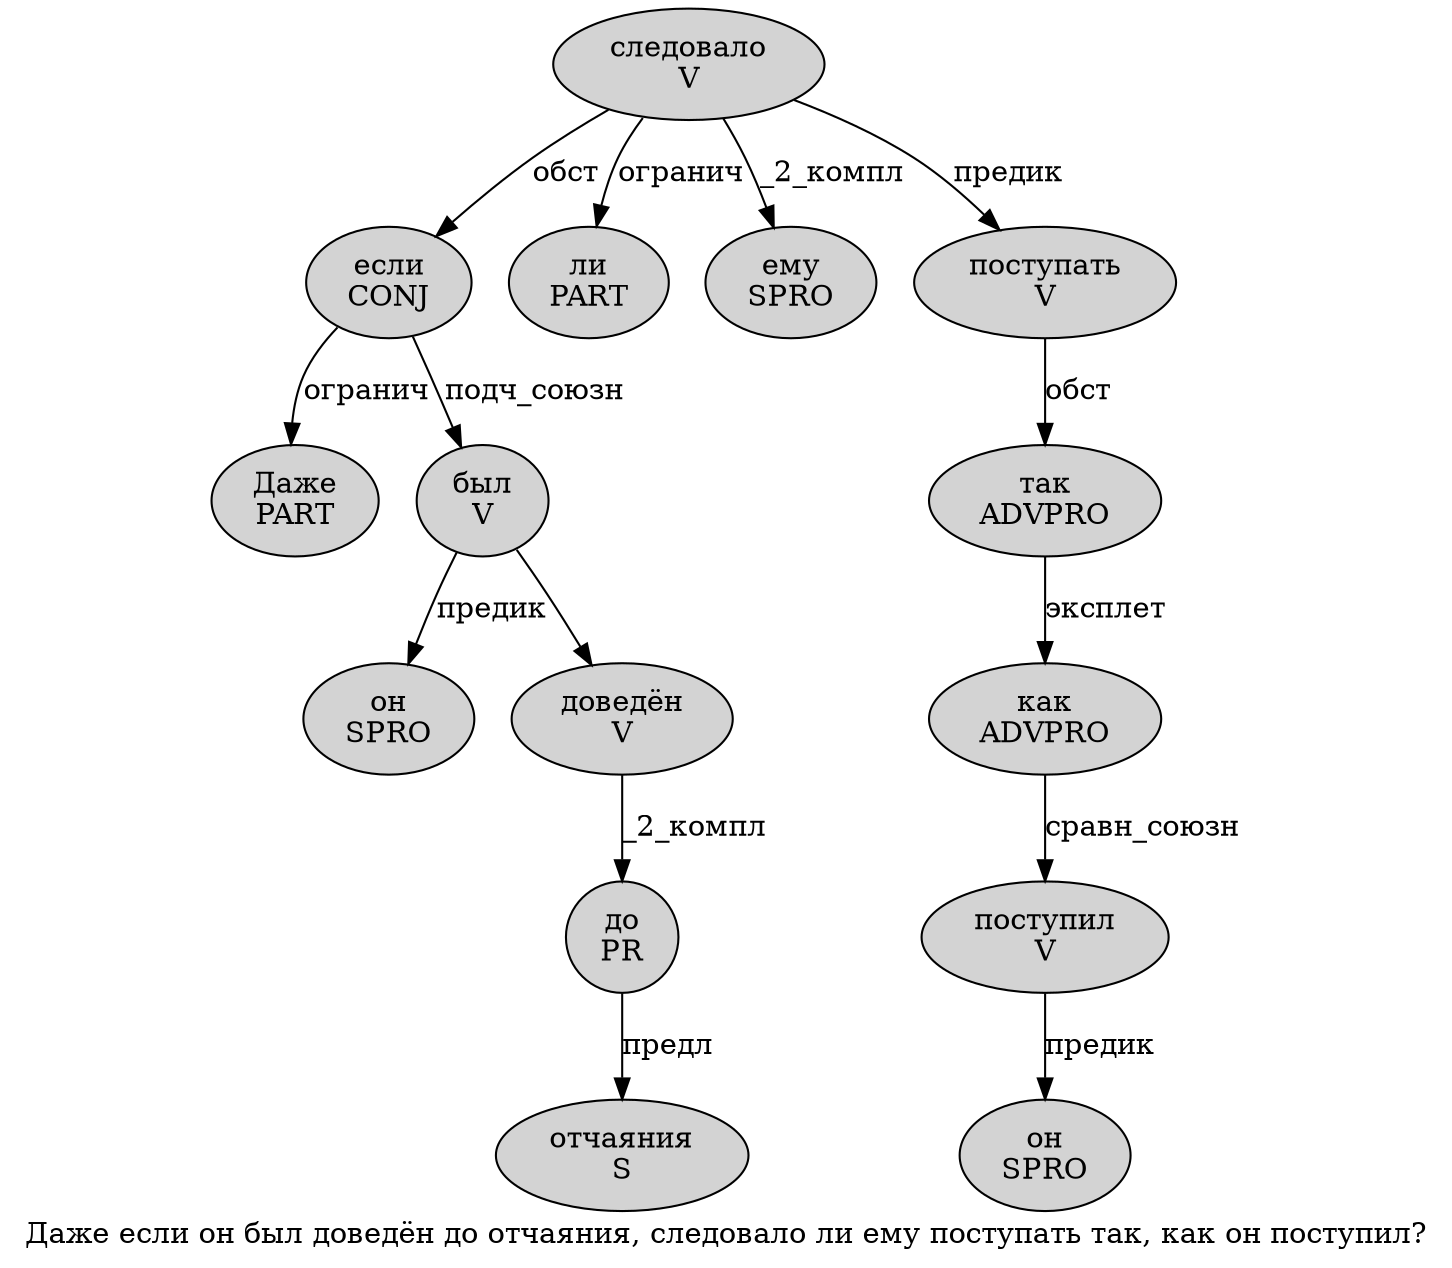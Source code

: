 digraph SENTENCE_1272 {
	graph [label="Даже если он был доведён до отчаяния, следовало ли ему поступать так, как он поступил?"]
	node [style=filled]
		0 [label="Даже
PART" color="" fillcolor=lightgray penwidth=1 shape=ellipse]
		1 [label="если
CONJ" color="" fillcolor=lightgray penwidth=1 shape=ellipse]
		2 [label="он
SPRO" color="" fillcolor=lightgray penwidth=1 shape=ellipse]
		3 [label="был
V" color="" fillcolor=lightgray penwidth=1 shape=ellipse]
		4 [label="доведён
V" color="" fillcolor=lightgray penwidth=1 shape=ellipse]
		5 [label="до
PR" color="" fillcolor=lightgray penwidth=1 shape=ellipse]
		6 [label="отчаяния
S" color="" fillcolor=lightgray penwidth=1 shape=ellipse]
		8 [label="следовало
V" color="" fillcolor=lightgray penwidth=1 shape=ellipse]
		9 [label="ли
PART" color="" fillcolor=lightgray penwidth=1 shape=ellipse]
		10 [label="ему
SPRO" color="" fillcolor=lightgray penwidth=1 shape=ellipse]
		11 [label="поступать
V" color="" fillcolor=lightgray penwidth=1 shape=ellipse]
		12 [label="так
ADVPRO" color="" fillcolor=lightgray penwidth=1 shape=ellipse]
		14 [label="как
ADVPRO" color="" fillcolor=lightgray penwidth=1 shape=ellipse]
		15 [label="он
SPRO" color="" fillcolor=lightgray penwidth=1 shape=ellipse]
		16 [label="поступил
V" color="" fillcolor=lightgray penwidth=1 shape=ellipse]
			16 -> 15 [label="предик"]
			1 -> 0 [label="огранич"]
			1 -> 3 [label="подч_союзн"]
			14 -> 16 [label="сравн_союзн"]
			12 -> 14 [label="эксплет"]
			11 -> 12 [label="обст"]
			5 -> 6 [label="предл"]
			3 -> 2 [label="предик"]
			3 -> 4
			8 -> 1 [label="обст"]
			8 -> 9 [label="огранич"]
			8 -> 10 [label="_2_компл"]
			8 -> 11 [label="предик"]
			4 -> 5 [label="_2_компл"]
}